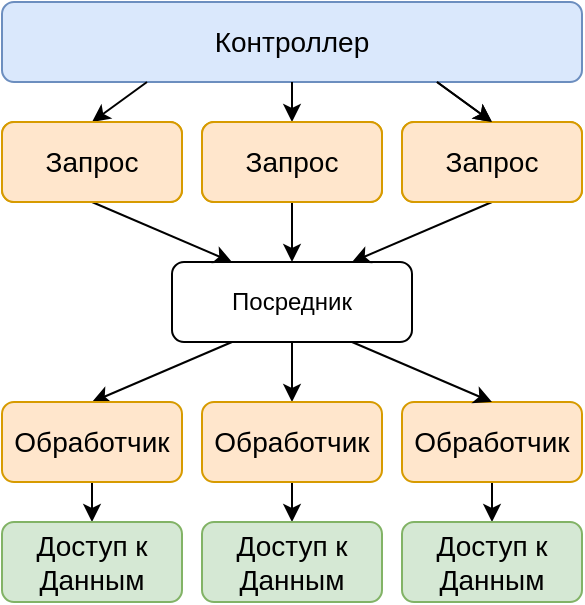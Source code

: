 <mxfile version="14.6.13" type="device"><diagram name="Page-1" id="38b20595-45e3-9b7f-d5ca-b57f44c5b66d"><mxGraphModel dx="677" dy="391" grid="1" gridSize="10" guides="1" tooltips="1" connect="1" arrows="1" fold="1" page="1" pageScale="1" pageWidth="1100" pageHeight="850" background="#ffffff" math="0" shadow="0"><root><mxCell id="0"/><mxCell id="1" parent="0"/><mxCell id="1MMkGQxWinL9moIuzvwU-2" value="&lt;span style=&quot;font-size: 14px&quot;&gt;Контроллер&lt;/span&gt;" style="rounded=1;whiteSpace=wrap;html=1;fillColor=#dae8fc;strokeColor=#6c8ebf;" vertex="1" parent="1"><mxGeometry x="20" y="10" width="290" height="40" as="geometry"/></mxCell><mxCell id="1MMkGQxWinL9moIuzvwU-3" value="" style="endArrow=classic;html=1;exitX=0.5;exitY=1;exitDx=0;exitDy=0;entryX=0.5;entryY=0;entryDx=0;entryDy=0;" edge="1" parent="1" source="1MMkGQxWinL9moIuzvwU-2"><mxGeometry width="50" height="50" relative="1" as="geometry"><mxPoint x="278.15" y="120.48" as="sourcePoint"/><mxPoint x="165" y="70" as="targetPoint"/></mxGeometry></mxCell><mxCell id="1MMkGQxWinL9moIuzvwU-4" value="" style="endArrow=classic;html=1;exitX=0.75;exitY=1;exitDx=0;exitDy=0;entryX=0.5;entryY=0;entryDx=0;entryDy=0;" edge="1" parent="1" source="1MMkGQxWinL9moIuzvwU-2"><mxGeometry width="50" height="50" relative="1" as="geometry"><mxPoint x="175" y="60" as="sourcePoint"/><mxPoint x="265" y="70" as="targetPoint"/></mxGeometry></mxCell><mxCell id="1MMkGQxWinL9moIuzvwU-5" value="" style="endArrow=classic;html=1;exitX=0.25;exitY=1;exitDx=0;exitDy=0;entryX=0.5;entryY=0;entryDx=0;entryDy=0;" edge="1" parent="1" source="1MMkGQxWinL9moIuzvwU-2" target="1MMkGQxWinL9moIuzvwU-7"><mxGeometry width="50" height="50" relative="1" as="geometry"><mxPoint x="247.5" y="60" as="sourcePoint"/><mxPoint x="65" y="70" as="targetPoint"/></mxGeometry></mxCell><mxCell id="1MMkGQxWinL9moIuzvwU-7" value="&lt;span style=&quot;font-size: 14px&quot;&gt;Запрос&lt;/span&gt;" style="rounded=1;whiteSpace=wrap;html=1;fillColor=#ffe6cc;strokeColor=#d79b00;" vertex="1" parent="1"><mxGeometry x="20" y="70" width="90" height="40" as="geometry"/></mxCell><mxCell id="1MMkGQxWinL9moIuzvwU-9" style="edgeStyle=orthogonalEdgeStyle;rounded=0;orthogonalLoop=1;jettySize=auto;html=1;exitX=0.5;exitY=1;exitDx=0;exitDy=0;entryX=0.5;entryY=0;entryDx=0;entryDy=0;" edge="1" parent="1" source="1MMkGQxWinL9moIuzvwU-10" target="1MMkGQxWinL9moIuzvwU-17"><mxGeometry relative="1" as="geometry"><mxPoint x="165" y="130" as="targetPoint"/></mxGeometry></mxCell><mxCell id="1MMkGQxWinL9moIuzvwU-10" value="&lt;span style=&quot;font-size: 14px&quot;&gt;Запрос&lt;/span&gt;" style="rounded=1;whiteSpace=wrap;html=1;fillColor=#ffe6cc;strokeColor=#d79b00;" vertex="1" parent="1"><mxGeometry x="120" y="70" width="90" height="40" as="geometry"/></mxCell><mxCell id="1MMkGQxWinL9moIuzvwU-13" value="&lt;span style=&quot;font-size: 14px&quot;&gt;Запрос&lt;/span&gt;" style="rounded=1;whiteSpace=wrap;html=1;fillColor=#ffe6cc;strokeColor=#d79b00;" vertex="1" parent="1"><mxGeometry x="220" y="70" width="90" height="40" as="geometry"/></mxCell><mxCell id="1MMkGQxWinL9moIuzvwU-29" style="edgeStyle=orthogonalEdgeStyle;rounded=0;orthogonalLoop=1;jettySize=auto;html=1;exitX=0.5;exitY=1;exitDx=0;exitDy=0;entryX=0.5;entryY=0;entryDx=0;entryDy=0;" edge="1" parent="1" source="1MMkGQxWinL9moIuzvwU-17" target="1MMkGQxWinL9moIuzvwU-26"><mxGeometry relative="1" as="geometry"/></mxCell><mxCell id="1MMkGQxWinL9moIuzvwU-17" value="Посредник" style="rounded=1;whiteSpace=wrap;html=1;" vertex="1" parent="1"><mxGeometry x="105" y="140" width="120" height="40" as="geometry"/></mxCell><mxCell id="1MMkGQxWinL9moIuzvwU-18" value="" style="endArrow=classic;html=1;exitX=0.5;exitY=1;exitDx=0;exitDy=0;entryX=0.75;entryY=0;entryDx=0;entryDy=0;" edge="1" parent="1" source="1MMkGQxWinL9moIuzvwU-13" target="1MMkGQxWinL9moIuzvwU-17"><mxGeometry width="50" height="50" relative="1" as="geometry"><mxPoint x="247.5" y="60" as="sourcePoint"/><mxPoint x="275" y="80" as="targetPoint"/></mxGeometry></mxCell><mxCell id="1MMkGQxWinL9moIuzvwU-19" value="" style="endArrow=classic;html=1;exitX=0.5;exitY=1;exitDx=0;exitDy=0;entryX=0.25;entryY=0;entryDx=0;entryDy=0;" edge="1" parent="1" source="1MMkGQxWinL9moIuzvwU-7" target="1MMkGQxWinL9moIuzvwU-17"><mxGeometry width="50" height="50" relative="1" as="geometry"><mxPoint x="102.5" y="60" as="sourcePoint"/><mxPoint x="75" y="80" as="targetPoint"/></mxGeometry></mxCell><mxCell id="1MMkGQxWinL9moIuzvwU-20" value="&lt;span style=&quot;font-size: 14px&quot;&gt;Запрос&lt;/span&gt;" style="rounded=1;whiteSpace=wrap;html=1;fillColor=#ffe6cc;strokeColor=#d79b00;" vertex="1" parent="1"><mxGeometry x="20" y="70" width="90" height="40" as="geometry"/></mxCell><mxCell id="1MMkGQxWinL9moIuzvwU-21" value="&lt;span style=&quot;font-size: 14px&quot;&gt;Запрос&lt;/span&gt;" style="rounded=1;whiteSpace=wrap;html=1;fillColor=#ffe6cc;strokeColor=#d79b00;" vertex="1" parent="1"><mxGeometry x="120" y="70" width="90" height="40" as="geometry"/></mxCell><mxCell id="1MMkGQxWinL9moIuzvwU-22" value="&lt;span style=&quot;font-size: 14px&quot;&gt;Запрос&lt;/span&gt;" style="rounded=1;whiteSpace=wrap;html=1;fillColor=#ffe6cc;strokeColor=#d79b00;" vertex="1" parent="1"><mxGeometry x="220" y="70" width="90" height="40" as="geometry"/></mxCell><mxCell id="1MMkGQxWinL9moIuzvwU-23" value="" style="endArrow=classic;html=1;exitX=0.75;exitY=1;exitDx=0;exitDy=0;entryX=0.5;entryY=0;entryDx=0;entryDy=0;" edge="1" parent="1"><mxGeometry width="50" height="50" relative="1" as="geometry"><mxPoint x="237.5" y="50" as="sourcePoint"/><mxPoint x="265" y="70" as="targetPoint"/></mxGeometry></mxCell><mxCell id="1MMkGQxWinL9moIuzvwU-24" value="" style="endArrow=classic;html=1;exitX=0.25;exitY=1;exitDx=0;exitDy=0;entryX=0.5;entryY=0;entryDx=0;entryDy=0;" edge="1" parent="1" source="1MMkGQxWinL9moIuzvwU-17" target="1MMkGQxWinL9moIuzvwU-25"><mxGeometry width="50" height="50" relative="1" as="geometry"><mxPoint x="92.5" y="190" as="sourcePoint"/><mxPoint x="65" y="210" as="targetPoint"/></mxGeometry></mxCell><mxCell id="1MMkGQxWinL9moIuzvwU-33" style="edgeStyle=orthogonalEdgeStyle;rounded=0;orthogonalLoop=1;jettySize=auto;html=1;exitX=0.5;exitY=1;exitDx=0;exitDy=0;entryX=0.5;entryY=0;entryDx=0;entryDy=0;" edge="1" parent="1" source="1MMkGQxWinL9moIuzvwU-25" target="1MMkGQxWinL9moIuzvwU-30"><mxGeometry relative="1" as="geometry"/></mxCell><mxCell id="1MMkGQxWinL9moIuzvwU-25" value="&lt;span style=&quot;font-size: 14px&quot;&gt;Обработчик&lt;/span&gt;" style="rounded=1;whiteSpace=wrap;html=1;fillColor=#ffe6cc;strokeColor=#d79b00;" vertex="1" parent="1"><mxGeometry x="20" y="210" width="90" height="40" as="geometry"/></mxCell><mxCell id="1MMkGQxWinL9moIuzvwU-34" style="edgeStyle=orthogonalEdgeStyle;rounded=0;orthogonalLoop=1;jettySize=auto;html=1;exitX=0.5;exitY=1;exitDx=0;exitDy=0;entryX=0.5;entryY=0;entryDx=0;entryDy=0;" edge="1" parent="1" source="1MMkGQxWinL9moIuzvwU-26" target="1MMkGQxWinL9moIuzvwU-31"><mxGeometry relative="1" as="geometry"/></mxCell><mxCell id="1MMkGQxWinL9moIuzvwU-26" value="&lt;span style=&quot;font-size: 14px&quot;&gt;Обработчик&lt;/span&gt;" style="rounded=1;whiteSpace=wrap;html=1;fillColor=#ffe6cc;strokeColor=#d79b00;" vertex="1" parent="1"><mxGeometry x="120" y="210" width="90" height="40" as="geometry"/></mxCell><mxCell id="1MMkGQxWinL9moIuzvwU-35" style="edgeStyle=orthogonalEdgeStyle;rounded=0;orthogonalLoop=1;jettySize=auto;html=1;exitX=0.5;exitY=1;exitDx=0;exitDy=0;entryX=0.5;entryY=0;entryDx=0;entryDy=0;" edge="1" parent="1" source="1MMkGQxWinL9moIuzvwU-27" target="1MMkGQxWinL9moIuzvwU-32"><mxGeometry relative="1" as="geometry"/></mxCell><mxCell id="1MMkGQxWinL9moIuzvwU-27" value="&lt;span style=&quot;font-size: 14px&quot;&gt;Обработчик&lt;/span&gt;" style="rounded=1;whiteSpace=wrap;html=1;fillColor=#ffe6cc;strokeColor=#d79b00;" vertex="1" parent="1"><mxGeometry x="220" y="210" width="90" height="40" as="geometry"/></mxCell><mxCell id="1MMkGQxWinL9moIuzvwU-28" value="" style="endArrow=classic;html=1;exitX=0.75;exitY=1;exitDx=0;exitDy=0;entryX=0.5;entryY=0;entryDx=0;entryDy=0;" edge="1" parent="1" source="1MMkGQxWinL9moIuzvwU-17" target="1MMkGQxWinL9moIuzvwU-27"><mxGeometry width="50" height="50" relative="1" as="geometry"><mxPoint x="237.5" y="190" as="sourcePoint"/><mxPoint x="270" y="190" as="targetPoint"/></mxGeometry></mxCell><mxCell id="1MMkGQxWinL9moIuzvwU-30" value="&lt;span style=&quot;font-size: 14px&quot;&gt;Доступ к Данным&lt;/span&gt;" style="rounded=1;whiteSpace=wrap;html=1;fillColor=#d5e8d4;strokeColor=#82b366;" vertex="1" parent="1"><mxGeometry x="20" y="270" width="90" height="40" as="geometry"/></mxCell><mxCell id="1MMkGQxWinL9moIuzvwU-31" value="&lt;span style=&quot;font-size: 14px&quot;&gt;Доступ к Данным&lt;/span&gt;" style="rounded=1;whiteSpace=wrap;html=1;fillColor=#d5e8d4;strokeColor=#82b366;" vertex="1" parent="1"><mxGeometry x="120" y="270" width="90" height="40" as="geometry"/></mxCell><mxCell id="1MMkGQxWinL9moIuzvwU-32" value="&lt;span style=&quot;font-size: 14px&quot;&gt;Доступ к Данным&lt;/span&gt;" style="rounded=1;whiteSpace=wrap;html=1;fillColor=#d5e8d4;strokeColor=#82b366;" vertex="1" parent="1"><mxGeometry x="220" y="270" width="90" height="40" as="geometry"/></mxCell></root></mxGraphModel></diagram></mxfile>